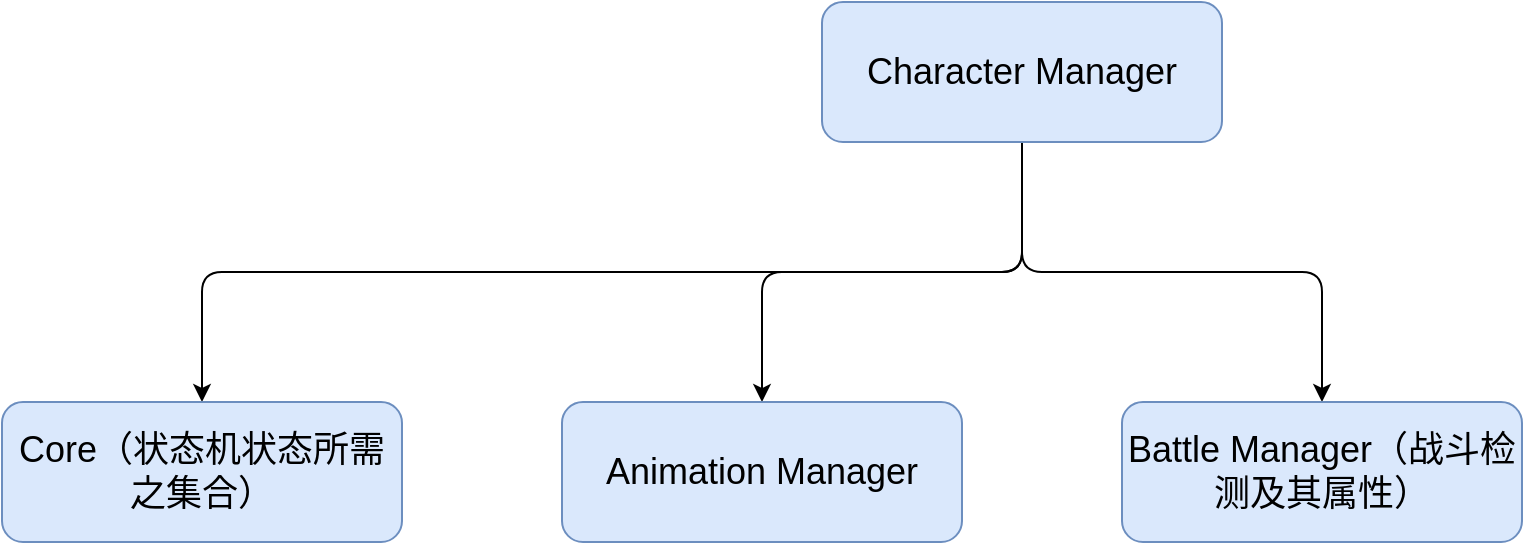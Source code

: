 <mxfile version="20.3.0" type="device"><diagram id="q4JAOg9nsMeg8hRjijgt" name="第 1 页"><mxGraphModel dx="2062" dy="1225" grid="1" gridSize="10" guides="1" tooltips="1" connect="1" arrows="1" fold="1" page="1" pageScale="1" pageWidth="1920" pageHeight="1200" math="0" shadow="0"><root><mxCell id="0"/><mxCell id="1" parent="0"/><mxCell id="fU0InTTi2WtmSSnvXxSZ-8" style="edgeStyle=orthogonalEdgeStyle;rounded=1;jumpStyle=arc;orthogonalLoop=1;jettySize=auto;html=1;exitX=0.5;exitY=1;exitDx=0;exitDy=0;fontSize=18;entryX=0.5;entryY=0;entryDx=0;entryDy=0;" parent="1" source="fU0InTTi2WtmSSnvXxSZ-1" target="fU0InTTi2WtmSSnvXxSZ-4" edge="1"><mxGeometry relative="1" as="geometry"><mxPoint x="550" y="420" as="targetPoint"/></mxGeometry></mxCell><mxCell id="fU0InTTi2WtmSSnvXxSZ-9" style="edgeStyle=orthogonalEdgeStyle;rounded=1;jumpStyle=arc;orthogonalLoop=1;jettySize=auto;html=1;exitX=0.5;exitY=1;exitDx=0;exitDy=0;fontSize=18;" parent="1" source="fU0InTTi2WtmSSnvXxSZ-1" target="fU0InTTi2WtmSSnvXxSZ-3" edge="1"><mxGeometry relative="1" as="geometry"/></mxCell><mxCell id="fU0InTTi2WtmSSnvXxSZ-10" style="edgeStyle=orthogonalEdgeStyle;rounded=1;jumpStyle=arc;orthogonalLoop=1;jettySize=auto;html=1;exitX=0.5;exitY=1;exitDx=0;exitDy=0;entryX=0.5;entryY=0;entryDx=0;entryDy=0;fontSize=18;" parent="1" source="fU0InTTi2WtmSSnvXxSZ-1" target="fU0InTTi2WtmSSnvXxSZ-2" edge="1"><mxGeometry relative="1" as="geometry"/></mxCell><mxCell id="fU0InTTi2WtmSSnvXxSZ-1" value="&lt;span style=&quot;font-size: 18px;&quot;&gt;Character Manager&lt;/span&gt;" style="rounded=1;whiteSpace=wrap;html=1;fillColor=#dae8fc;strokeColor=#6c8ebf;" parent="1" vertex="1"><mxGeometry x="860" y="270" width="200" height="70" as="geometry"/></mxCell><mxCell id="fU0InTTi2WtmSSnvXxSZ-2" value="&lt;span style=&quot;font-size: 18px;&quot;&gt;Battle Manager（战斗检测及其属性）&lt;/span&gt;" style="rounded=1;whiteSpace=wrap;html=1;fillColor=#dae8fc;strokeColor=#6c8ebf;" parent="1" vertex="1"><mxGeometry x="1010" y="470" width="200" height="70" as="geometry"/></mxCell><mxCell id="fU0InTTi2WtmSSnvXxSZ-3" value="&lt;span style=&quot;font-size: 18px;&quot;&gt;Animation Manager&lt;/span&gt;" style="rounded=1;whiteSpace=wrap;html=1;fillColor=#dae8fc;strokeColor=#6c8ebf;" parent="1" vertex="1"><mxGeometry x="730" y="470" width="200" height="70" as="geometry"/></mxCell><mxCell id="fU0InTTi2WtmSSnvXxSZ-4" value="&lt;span style=&quot;font-size: 18px;&quot;&gt;Core（状态机状态所需之集合）&lt;/span&gt;" style="rounded=1;whiteSpace=wrap;html=1;fillColor=#dae8fc;strokeColor=#6c8ebf;" parent="1" vertex="1"><mxGeometry x="450" y="470" width="200" height="70" as="geometry"/></mxCell></root></mxGraphModel></diagram></mxfile>